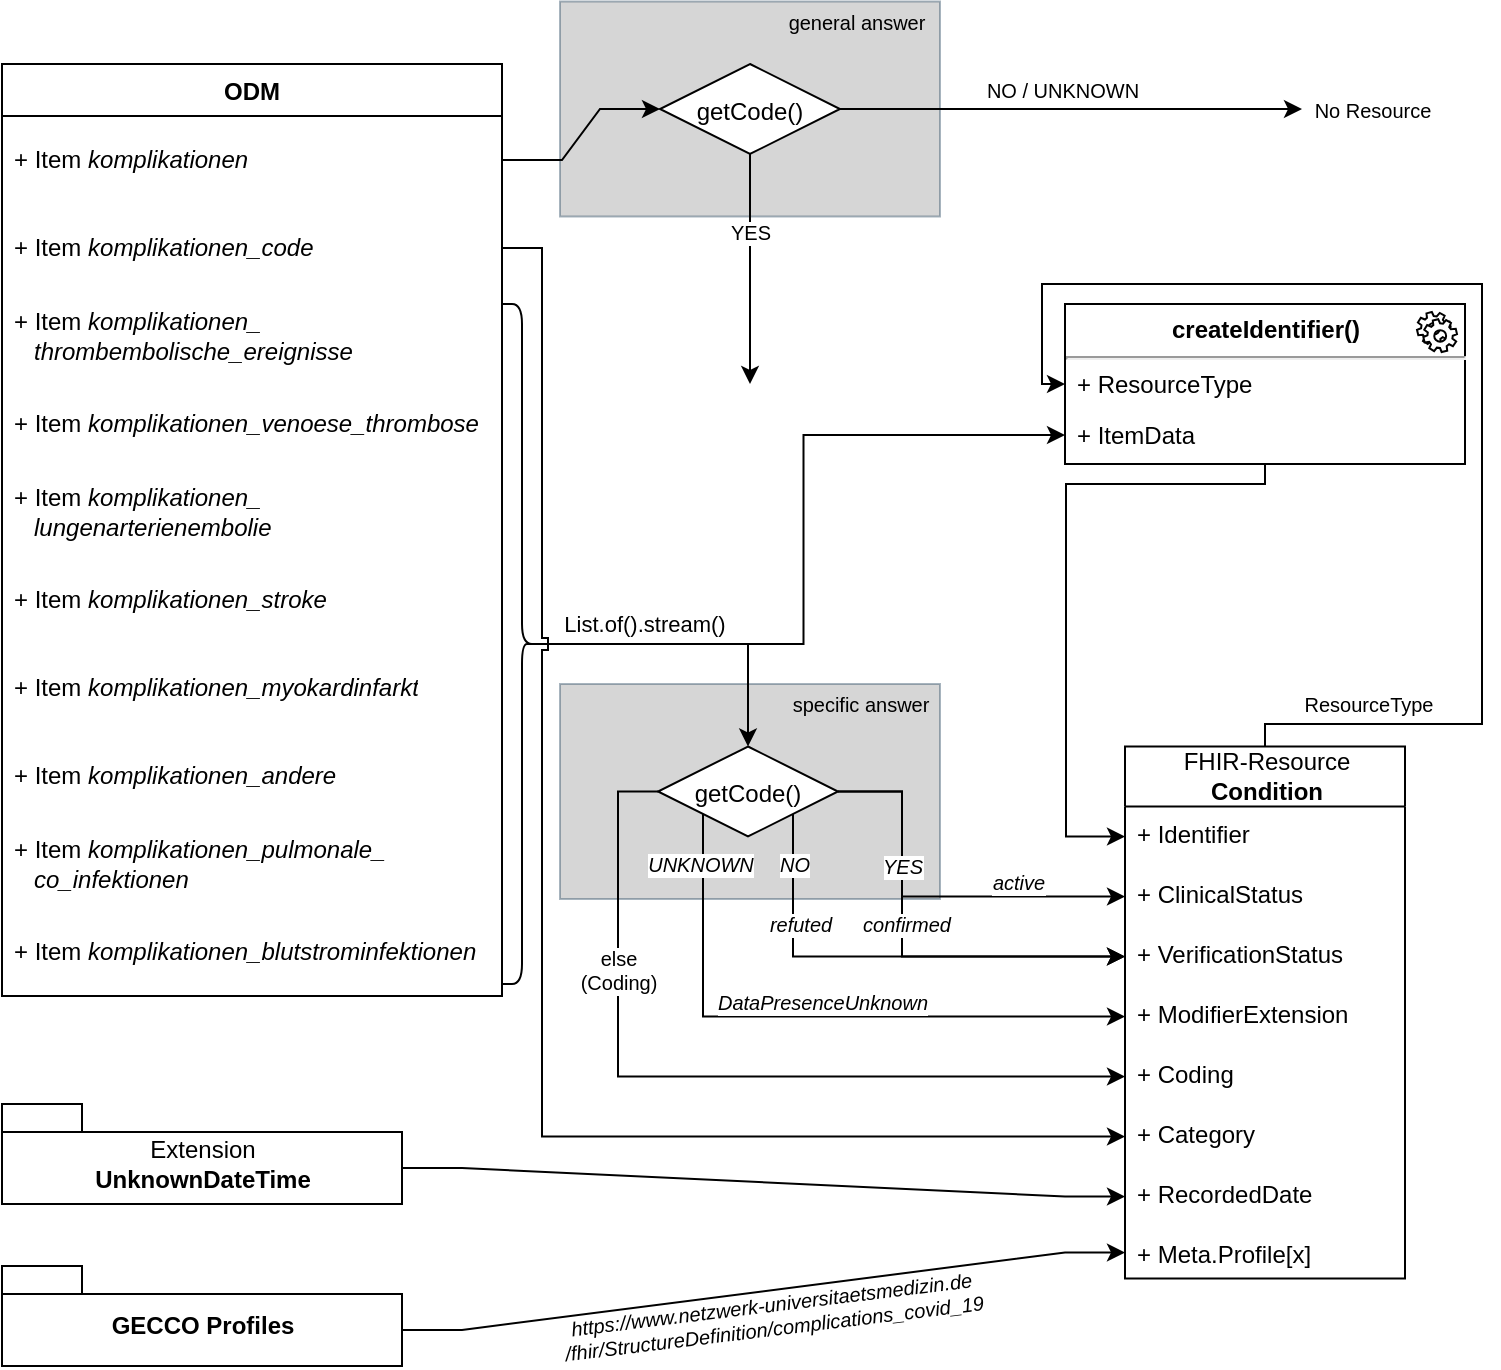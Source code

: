 <mxfile version="14.1.8" type="device"><diagram id="iyaxrp2BYqomliWlwEI3" name="Seite-1"><mxGraphModel dx="905" dy="672" grid="1" gridSize="10" guides="1" tooltips="1" connect="1" arrows="1" fold="0" page="1" pageScale="1" pageWidth="827" pageHeight="1169" math="0" shadow="0"><root><mxCell id="0"/><mxCell id="1" parent="0"/><mxCell id="uk_6TwyWs1eNdU_IP8UP-33" value="" style="group" parent="1" vertex="1" connectable="0"><mxGeometry x="319" y="350" width="190" height="107.5" as="geometry"/></mxCell><mxCell id="QgQMyGTvP6f6kV8Qcpw5-3" value="" style="rounded=0;whiteSpace=wrap;html=1;labelBackgroundColor=none;fontFamily=Helvetica;fontSize=10;noLabel=1;opacity=40;strokeColor=#23445d;fillColor=#999999;" parent="uk_6TwyWs1eNdU_IP8UP-33" vertex="1"><mxGeometry width="190" height="107.5" as="geometry"/></mxCell><mxCell id="QgQMyGTvP6f6kV8Qcpw5-4" value="specific answer" style="text;html=1;align=center;verticalAlign=middle;resizable=0;points=[];autosize=1;fontSize=10;fontFamily=Helvetica;fontColor=none;" parent="uk_6TwyWs1eNdU_IP8UP-33" vertex="1"><mxGeometry x="110" width="80" height="20" as="geometry"/></mxCell><mxCell id="inN6EH1Bo5AT8wFp5_ku-1" value="&lt;p style=&quot;margin: 0px ; margin-top: 6px ; text-align: center&quot;&gt;&lt;b&gt;createIdentifier()&lt;/b&gt;&lt;/p&gt;&lt;hr&gt;&lt;p style=&quot;margin: 0px ; margin-left: 8px&quot;&gt;&lt;span style=&quot;color: rgba(0 , 0 , 0 , 0) ; font-family: monospace ; font-size: 0px&quot;&gt;%3CmxGraphModel%3E%3Croot%3E%3CmxCell%20id%3D%220%22%2F%3E%3CmxCell%20id%3D%221%22%20parent%3D%220%22%2F%3E%3CmxCell%20id%3D%222%22%20value%3D%22%2B%20Id%22%20style%3D%22text%3BstrokeColor%3Dnone%3BfillColor%3Dnone%3Balign%3Dleft%3BverticalAlign%3Dtop%3BspacingLeft%3D4%3BspacingRight%3D4%3Boverflow%3Dhidden%3Brotatable%3D0%3Bpoints%3D%5B%5B0%2C0.5%5D%2C%5B1%2C0.5%5D%5D%3BportConstraint%3Deastwest%3B%22%20vertex%3D%221%22%20parent%3D%221%22%3E%3CmxGeometry%20x%3D%22520%22%20y%3D%22270%22%20width%3D%22140%22%20height%3D%2230%22%20as%3D%22geometry%22%2F%3E%3C%2FmxCell%3E%3CmxCell%20id%3D%223%22%20value%3D%22%2B%20Identifier%22%20style%3D%22text%3BstrokeColor%3Dnone%3BfillColor%3Dnone%3Balign%3Dleft%3BverticalAlign%3Dtop%3BspacingLeft%3D4%3BspacingRight%3D4%3Boverflow%3Dhidden%3Brotatable%3D0%3Bpoints%3D%5B%5B0%2C0.5%5D%2C%5B1%2C0.5%5D%5D%3BportConstraint%3Deastwest%3B%22%20vertex%3D%221%22%20parent%3D%221%22%3E%3CmxGeometry%20x%3D%22520%22%20y%3D%22300%22%20width%3D%22140%22%20height%3D%2230%22%20as%3D%22geometry%22%2F%3E%3C%2FmxCell%3E%3C%2Froot%3E%3C%2FmxGraphModel%3E&lt;/span&gt;&lt;br&gt;&lt;/p&gt;" style="align=left;overflow=fill;html=1;dropTarget=0;labelBorderColor=none;" parent="1" vertex="1"><mxGeometry x="571.5" y="160.0" width="200" height="80" as="geometry"/></mxCell><mxCell id="inN6EH1Bo5AT8wFp5_ku-2" value="" style="shape=mxgraph.bpmn.service_task;html=1;outlineConnect=0;fontFamily=Helvetica;fontSize=12;fontColor=#000000;align=center;strokeColor=#000000;fillColor=#ffffff;" parent="inN6EH1Bo5AT8wFp5_ku-1" vertex="1"><mxGeometry x="1" width="20" height="20" relative="1" as="geometry"><mxPoint x="-24" y="4" as="offset"/></mxGeometry></mxCell><mxCell id="inN6EH1Bo5AT8wFp5_ku-8" value="+ ResourceType" style="text;strokeColor=none;fillColor=none;align=left;verticalAlign=top;spacingLeft=4;spacingRight=4;overflow=hidden;rotatable=0;points=[[0,0.5],[1,0.5]];portConstraint=eastwest;" parent="1" vertex="1"><mxGeometry x="571.5" y="186.5" width="200" height="27" as="geometry"/></mxCell><mxCell id="inN6EH1Bo5AT8wFp5_ku-7" value="+ ItemData" style="text;strokeColor=none;fillColor=none;align=left;verticalAlign=top;spacingLeft=4;spacingRight=4;overflow=hidden;rotatable=0;points=[[0,0.5],[1,0.5]];portConstraint=eastwest;" parent="1" vertex="1"><mxGeometry x="571.5" y="212.0" width="200" height="27" as="geometry"/></mxCell><mxCell id="QgQMyGTvP6f6kV8Qcpw5-1" value="" style="rounded=0;whiteSpace=wrap;html=1;labelBackgroundColor=none;fontFamily=Helvetica;fontSize=10;noLabel=1;opacity=40;strokeColor=#23445d;fillColor=#999999;" parent="1" vertex="1"><mxGeometry x="319" y="8.75" width="190" height="107.5" as="geometry"/></mxCell><mxCell id="inN6EH1Bo5AT8wFp5_ku-5" style="edgeStyle=orthogonalEdgeStyle;rounded=0;orthogonalLoop=1;jettySize=auto;html=1;exitX=0.5;exitY=0;exitDx=0;exitDy=0;entryX=0;entryY=0.5;entryDx=0;entryDy=0;" parent="1" source="799P35jyVqVCuxSRQqy6-5" target="inN6EH1Bo5AT8wFp5_ku-8" edge="1"><mxGeometry relative="1" as="geometry"><mxPoint x="521.5" y="558.2" as="targetPoint"/><Array as="points"><mxPoint x="672" y="370"/><mxPoint x="780" y="370"/><mxPoint x="780" y="150"/><mxPoint x="560" y="150"/><mxPoint x="560" y="200"/></Array></mxGeometry></mxCell><mxCell id="inN6EH1Bo5AT8wFp5_ku-48" value="ResourceType" style="edgeLabel;html=1;align=center;verticalAlign=middle;resizable=0;points=[];fontSize=10;" parent="inN6EH1Bo5AT8wFp5_ku-5" vertex="1" connectable="0"><mxGeometry x="-0.886" y="-1" relative="1" as="geometry"><mxPoint x="26.83" y="-11" as="offset"/></mxGeometry></mxCell><mxCell id="799P35jyVqVCuxSRQqy6-5" value="&lt;span style=&quot;font-weight: normal&quot;&gt;FHIR-Resource&lt;/span&gt;&lt;br&gt;Condition" style="swimlane;fontStyle=1;childLayout=stackLayout;horizontal=1;startSize=30;fillColor=none;horizontalStack=0;resizeParent=1;resizeParentMax=0;resizeLast=0;collapsible=1;marginBottom=0;html=1;" parent="1" vertex="1"><mxGeometry x="601.5" y="381.25" width="140" height="266" as="geometry"/></mxCell><mxCell id="799P35jyVqVCuxSRQqy6-6" value="+ Identifier" style="text;strokeColor=none;fillColor=none;align=left;verticalAlign=top;spacingLeft=4;spacingRight=4;overflow=hidden;rotatable=0;points=[[0,0.5],[1,0.5]];portConstraint=eastwest;" parent="799P35jyVqVCuxSRQqy6-5" vertex="1"><mxGeometry y="30" width="140" height="30" as="geometry"/></mxCell><mxCell id="inN6EH1Bo5AT8wFp5_ku-42" value="+ ClinicalStatus" style="text;strokeColor=none;fillColor=none;align=left;verticalAlign=top;spacingLeft=4;spacingRight=4;overflow=hidden;rotatable=0;points=[[0,0.5],[1,0.5]];portConstraint=eastwest;" parent="799P35jyVqVCuxSRQqy6-5" vertex="1"><mxGeometry y="60" width="140" height="30" as="geometry"/></mxCell><mxCell id="inN6EH1Bo5AT8wFp5_ku-43" value="+ VerificationStatus" style="text;strokeColor=none;fillColor=none;align=left;verticalAlign=top;spacingLeft=4;spacingRight=4;overflow=hidden;rotatable=0;points=[[0,0.5],[1,0.5]];portConstraint=eastwest;" parent="799P35jyVqVCuxSRQqy6-5" vertex="1"><mxGeometry y="90" width="140" height="30" as="geometry"/></mxCell><mxCell id="inN6EH1Bo5AT8wFp5_ku-44" value="+ ModifierExtension" style="text;strokeColor=none;fillColor=none;align=left;verticalAlign=top;spacingLeft=4;spacingRight=4;overflow=hidden;rotatable=0;points=[[0,0.5],[1,0.5]];portConstraint=eastwest;" parent="799P35jyVqVCuxSRQqy6-5" vertex="1"><mxGeometry y="120" width="140" height="30" as="geometry"/></mxCell><mxCell id="inN6EH1Bo5AT8wFp5_ku-45" value="+ Coding" style="text;strokeColor=none;fillColor=none;align=left;verticalAlign=top;spacingLeft=4;spacingRight=4;overflow=hidden;rotatable=0;points=[[0,0.5],[1,0.5]];portConstraint=eastwest;" parent="799P35jyVqVCuxSRQqy6-5" vertex="1"><mxGeometry y="150" width="140" height="30" as="geometry"/></mxCell><mxCell id="inN6EH1Bo5AT8wFp5_ku-9" value="+ Category" style="text;strokeColor=none;fillColor=none;align=left;verticalAlign=top;spacingLeft=4;spacingRight=4;overflow=hidden;rotatable=0;points=[[0,0.5],[1,0.5]];portConstraint=eastwest;" parent="799P35jyVqVCuxSRQqy6-5" vertex="1"><mxGeometry y="180" width="140" height="30" as="geometry"/></mxCell><mxCell id="inN6EH1Bo5AT8wFp5_ku-15" value="+ RecordedDate" style="text;strokeColor=none;fillColor=none;align=left;verticalAlign=top;spacingLeft=4;spacingRight=4;overflow=hidden;rotatable=0;points=[[0,0.5],[1,0.5]];portConstraint=eastwest;" parent="799P35jyVqVCuxSRQqy6-5" vertex="1"><mxGeometry y="210" width="140" height="30" as="geometry"/></mxCell><mxCell id="799P35jyVqVCuxSRQqy6-8" value="+ Meta.Profile[x]" style="text;strokeColor=none;fillColor=none;align=left;verticalAlign=top;spacingLeft=4;spacingRight=4;overflow=hidden;rotatable=0;points=[[0,0.5],[1,0.5]];portConstraint=eastwest;" parent="799P35jyVqVCuxSRQqy6-5" vertex="1"><mxGeometry y="240" width="140" height="26" as="geometry"/></mxCell><mxCell id="799P35jyVqVCuxSRQqy6-14" value="ODM" style="swimlane;fontStyle=1;childLayout=stackLayout;horizontal=1;startSize=26;fillColor=none;horizontalStack=0;resizeParent=1;resizeParentMax=0;resizeLast=0;collapsible=1;marginBottom=0;" parent="1" vertex="1"><mxGeometry x="40" y="40" width="250" height="466" as="geometry"/></mxCell><mxCell id="799P35jyVqVCuxSRQqy6-15" value="+ Item&amp;nbsp;&lt;i&gt;komplikationen&lt;/i&gt;" style="text;strokeColor=none;fillColor=none;align=left;verticalAlign=middle;spacingLeft=4;spacingRight=4;overflow=hidden;rotatable=0;points=[[0,0.5],[1,0.5]];portConstraint=eastwest;fontStyle=0;whiteSpace=wrap;html=1;" parent="799P35jyVqVCuxSRQqy6-14" vertex="1"><mxGeometry y="26" width="250" height="44" as="geometry"/></mxCell><mxCell id="uk_6TwyWs1eNdU_IP8UP-11" value="+ Item&amp;nbsp;&lt;i&gt;komplikationen_code&lt;/i&gt;" style="text;strokeColor=none;fillColor=none;align=left;verticalAlign=middle;spacingLeft=4;spacingRight=4;overflow=hidden;rotatable=0;points=[[0,0.5],[1,0.5]];portConstraint=eastwest;fontStyle=0;whiteSpace=wrap;html=1;" parent="799P35jyVqVCuxSRQqy6-14" vertex="1"><mxGeometry y="70" width="250" height="44" as="geometry"/></mxCell><mxCell id="uk_6TwyWs1eNdU_IP8UP-1" value="+ Item &lt;i&gt;komplikationen_&lt;br&gt;&amp;nbsp; &amp;nbsp;thrombembolische_ereignisse&lt;/i&gt;" style="text;strokeColor=none;fillColor=none;align=left;verticalAlign=middle;spacingLeft=4;spacingRight=4;overflow=hidden;rotatable=0;points=[[0,0.5],[1,0.5]];portConstraint=eastwest;fontStyle=0;whiteSpace=wrap;html=1;" parent="799P35jyVqVCuxSRQqy6-14" vertex="1"><mxGeometry y="114" width="250" height="44" as="geometry"/></mxCell><mxCell id="uk_6TwyWs1eNdU_IP8UP-2" value="+ Item&amp;nbsp;&lt;i&gt;komplikationen_venoese_thrombose&lt;/i&gt;" style="text;strokeColor=none;fillColor=none;align=left;verticalAlign=middle;spacingLeft=4;spacingRight=4;overflow=hidden;rotatable=0;points=[[0,0.5],[1,0.5]];portConstraint=eastwest;fontStyle=0;whiteSpace=wrap;html=1;" parent="799P35jyVqVCuxSRQqy6-14" vertex="1"><mxGeometry y="158" width="250" height="44" as="geometry"/></mxCell><mxCell id="uk_6TwyWs1eNdU_IP8UP-3" value="+ Item&amp;nbsp;&lt;i&gt;komplikationen_&lt;br&gt;&amp;nbsp; &amp;nbsp;lungenarterienembolie&lt;/i&gt;" style="text;strokeColor=none;fillColor=none;align=left;verticalAlign=middle;spacingLeft=4;spacingRight=4;overflow=hidden;rotatable=0;points=[[0,0.5],[1,0.5]];portConstraint=eastwest;fontStyle=0;whiteSpace=wrap;html=1;" parent="799P35jyVqVCuxSRQqy6-14" vertex="1"><mxGeometry y="202" width="250" height="44" as="geometry"/></mxCell><mxCell id="uk_6TwyWs1eNdU_IP8UP-4" value="+ Item&amp;nbsp;&lt;i&gt;komplikationen_stroke&lt;/i&gt;" style="text;strokeColor=none;fillColor=none;align=left;verticalAlign=middle;spacingLeft=4;spacingRight=4;overflow=hidden;rotatable=0;points=[[0,0.5],[1,0.5]];portConstraint=eastwest;fontStyle=0;whiteSpace=wrap;html=1;" parent="799P35jyVqVCuxSRQqy6-14" vertex="1"><mxGeometry y="246" width="250" height="44" as="geometry"/></mxCell><mxCell id="uk_6TwyWs1eNdU_IP8UP-5" value="+ Item&amp;nbsp;&lt;i&gt;komplikationen_myokardinfarkt&lt;/i&gt;" style="text;strokeColor=none;fillColor=none;align=left;verticalAlign=middle;spacingLeft=4;spacingRight=4;overflow=hidden;rotatable=0;points=[[0,0.5],[1,0.5]];portConstraint=eastwest;fontStyle=0;whiteSpace=wrap;html=1;" parent="799P35jyVqVCuxSRQqy6-14" vertex="1"><mxGeometry y="290" width="250" height="44" as="geometry"/></mxCell><mxCell id="uk_6TwyWs1eNdU_IP8UP-6" value="+ Item&amp;nbsp;&lt;i&gt;komplikationen_andere&lt;/i&gt;" style="text;strokeColor=none;fillColor=none;align=left;verticalAlign=middle;spacingLeft=4;spacingRight=4;overflow=hidden;rotatable=0;points=[[0,0.5],[1,0.5]];portConstraint=eastwest;fontStyle=0;whiteSpace=wrap;html=1;" parent="799P35jyVqVCuxSRQqy6-14" vertex="1"><mxGeometry y="334" width="250" height="44" as="geometry"/></mxCell><mxCell id="uk_6TwyWs1eNdU_IP8UP-7" value="+ Item&amp;nbsp;&lt;i&gt;komplikationen_pulmonale_&lt;br&gt;&amp;nbsp; &amp;nbsp;co_infektionen&lt;/i&gt;" style="text;strokeColor=none;fillColor=none;align=left;verticalAlign=middle;spacingLeft=4;spacingRight=4;overflow=hidden;rotatable=0;points=[[0,0.5],[1,0.5]];portConstraint=eastwest;fontStyle=0;whiteSpace=wrap;html=1;" parent="799P35jyVqVCuxSRQqy6-14" vertex="1"><mxGeometry y="378" width="250" height="44" as="geometry"/></mxCell><mxCell id="uk_6TwyWs1eNdU_IP8UP-8" value="+ Item&amp;nbsp;&lt;i&gt;komplikationen_blutstrominfektionen&lt;/i&gt;" style="text;strokeColor=none;fillColor=none;align=left;verticalAlign=middle;spacingLeft=4;spacingRight=4;overflow=hidden;rotatable=0;points=[[0,0.5],[1,0.5]];portConstraint=eastwest;fontStyle=0;whiteSpace=wrap;html=1;" parent="799P35jyVqVCuxSRQqy6-14" vertex="1"><mxGeometry y="422" width="250" height="44" as="geometry"/></mxCell><mxCell id="inN6EH1Bo5AT8wFp5_ku-17" style="edgeStyle=entityRelationEdgeStyle;rounded=0;orthogonalLoop=1;jettySize=auto;html=1;exitX=0;exitY=0;exitDx=200;exitDy=32;exitPerimeter=0;" parent="1" source="799P35jyVqVCuxSRQqy6-33" target="inN6EH1Bo5AT8wFp5_ku-15" edge="1"><mxGeometry relative="1" as="geometry"/></mxCell><mxCell id="799P35jyVqVCuxSRQqy6-33" value="&lt;span style=&quot;font-weight: normal&quot;&gt;Extension&lt;/span&gt;&lt;br&gt;UnknownDateTime" style="shape=folder;fontStyle=1;spacingTop=10;tabWidth=40;tabHeight=14;tabPosition=left;html=1;" parent="1" vertex="1"><mxGeometry x="40" y="560" width="200" height="50" as="geometry"/></mxCell><mxCell id="799P35jyVqVCuxSRQqy6-47" style="edgeStyle=entityRelationEdgeStyle;rounded=0;orthogonalLoop=1;jettySize=auto;html=1;exitX=0;exitY=0;exitDx=200;exitDy=32;exitPerimeter=0;entryX=0;entryY=0.5;entryDx=0;entryDy=0;startArrow=none;startFill=0;endArrow=classic;endFill=1;fontStyle=2" parent="1" source="799P35jyVqVCuxSRQqy6-46" target="799P35jyVqVCuxSRQqy6-8" edge="1"><mxGeometry relative="1" as="geometry"/></mxCell><mxCell id="799P35jyVqVCuxSRQqy6-48" value="&lt;div&gt;&lt;font style=&quot;font-size: 10px&quot;&gt;&lt;span style=&quot;color: rgb(0 , 0 , 0) ; font-weight: 400 ; letter-spacing: normal ; text-align: center ; text-indent: 0px ; text-transform: none ; word-spacing: 0px ; display: inline ; float: none ; font-size: 10px&quot;&gt;https://www.netzwerk-universitaetsmedizin.de&lt;br&gt;&lt;/span&gt;&lt;/font&gt;&lt;font style=&quot;font-size: 10px&quot;&gt;&lt;span style=&quot;color: rgb(0 , 0 , 0) ; font-weight: 400 ; letter-spacing: normal ; text-align: center ; text-indent: 0px ; text-transform: none ; word-spacing: 0px ; display: inline ; float: none ; font-size: 10px&quot;&gt;/&lt;/span&gt;&lt;span style=&quot;color: rgb(0 , 0 , 0) ; font-weight: 400 ; letter-spacing: normal ; text-align: center ; text-indent: 0px ; text-transform: none ; word-spacing: 0px ; display: inline ; float: none ; font-size: 10px&quot;&gt;fhir/StructureDefinition/complications_covid_19&lt;/span&gt;&lt;/font&gt;&lt;/div&gt;" style="edgeLabel;html=1;align=center;verticalAlign=middle;resizable=0;points=[];fontSize=10;rotation=353;fontStyle=2;fontFamily=Helvetica;labelBackgroundColor=none;" parent="799P35jyVqVCuxSRQqy6-47" vertex="1" connectable="0"><mxGeometry x="-0.262" y="-1" relative="1" as="geometry"><mxPoint x="50.46" y="5.11" as="offset"/></mxGeometry></mxCell><mxCell id="799P35jyVqVCuxSRQqy6-46" value="GECCO Profiles" style="shape=folder;fontStyle=1;spacingTop=10;tabWidth=40;tabHeight=14;tabPosition=left;html=1;" parent="1" vertex="1"><mxGeometry x="40" y="641" width="200" height="50" as="geometry"/></mxCell><mxCell id="inN6EH1Bo5AT8wFp5_ku-13" style="edgeStyle=orthogonalEdgeStyle;rounded=0;orthogonalLoop=1;jettySize=auto;html=1;entryX=0;entryY=0.5;entryDx=0;entryDy=0;" parent="1" source="inN6EH1Bo5AT8wFp5_ku-1" target="799P35jyVqVCuxSRQqy6-6" edge="1"><mxGeometry relative="1" as="geometry"><Array as="points"><mxPoint x="671" y="250"/><mxPoint x="572" y="250"/><mxPoint x="572" y="426"/></Array></mxGeometry></mxCell><mxCell id="inN6EH1Bo5AT8wFp5_ku-32" style="rounded=0;orthogonalLoop=1;jettySize=auto;html=1;exitX=1;exitY=1;exitDx=0;exitDy=0;edgeStyle=orthogonalEdgeStyle;entryX=0;entryY=0.5;entryDx=0;entryDy=0;" parent="1" source="inN6EH1Bo5AT8wFp5_ku-28" target="inN6EH1Bo5AT8wFp5_ku-43" edge="1"><mxGeometry relative="1" as="geometry"><mxPoint x="468" y="601.25" as="targetPoint"/><mxPoint x="351" y="661.25" as="sourcePoint"/></mxGeometry></mxCell><mxCell id="inN6EH1Bo5AT8wFp5_ku-40" value="NO" style="edgeLabel;html=1;align=center;verticalAlign=middle;resizable=0;points=[];fontStyle=2;fontSize=10;" parent="inN6EH1Bo5AT8wFp5_ku-32" vertex="1" connectable="0"><mxGeometry x="-0.511" relative="1" as="geometry"><mxPoint y="-33" as="offset"/></mxGeometry></mxCell><mxCell id="inN6EH1Bo5AT8wFp5_ku-53" value="&lt;i style=&quot;font-size: 10px;&quot;&gt;refuted&lt;/i&gt;" style="edgeLabel;html=1;align=center;verticalAlign=middle;resizable=0;points=[];fontSize=10;" parent="inN6EH1Bo5AT8wFp5_ku-32" vertex="1" connectable="0"><mxGeometry x="-0.37" relative="1" as="geometry"><mxPoint y="-16.28" as="offset"/></mxGeometry></mxCell><mxCell id="inN6EH1Bo5AT8wFp5_ku-34" style="rounded=0;orthogonalLoop=1;jettySize=auto;html=1;exitX=0;exitY=1;exitDx=0;exitDy=0;edgeStyle=orthogonalEdgeStyle;" parent="1" source="inN6EH1Bo5AT8wFp5_ku-28" target="inN6EH1Bo5AT8wFp5_ku-44" edge="1"><mxGeometry relative="1" as="geometry"><mxPoint x="423" y="611.25" as="targetPoint"/><mxPoint x="271" y="581.25" as="sourcePoint"/></mxGeometry></mxCell><mxCell id="inN6EH1Bo5AT8wFp5_ku-41" value="UNKNOWN" style="edgeLabel;html=1;align=center;verticalAlign=middle;resizable=0;points=[];fontStyle=2;fontSize=10;" parent="inN6EH1Bo5AT8wFp5_ku-34" vertex="1" connectable="0"><mxGeometry x="-0.547" y="2" relative="1" as="geometry"><mxPoint x="-3.51" y="-45.67" as="offset"/></mxGeometry></mxCell><mxCell id="inN6EH1Bo5AT8wFp5_ku-54" value="DataPresenceUnknown" style="edgeLabel;html=1;align=center;verticalAlign=middle;resizable=0;points=[];fontStyle=2;fontSize=10;" parent="inN6EH1Bo5AT8wFp5_ku-34" vertex="1" connectable="0"><mxGeometry x="0.198" y="-1" relative="1" as="geometry"><mxPoint x="-26.14" y="-9.03" as="offset"/></mxGeometry></mxCell><mxCell id="inN6EH1Bo5AT8wFp5_ku-35" style="edgeStyle=orthogonalEdgeStyle;rounded=0;orthogonalLoop=1;jettySize=auto;html=1;exitX=0;exitY=0.5;exitDx=0;exitDy=0;entryX=0;entryY=0.5;entryDx=0;entryDy=0;" parent="1" source="inN6EH1Bo5AT8wFp5_ku-28" target="inN6EH1Bo5AT8wFp5_ku-45" edge="1"><mxGeometry relative="1" as="geometry"><mxPoint x="152" y="611.25" as="targetPoint"/><mxPoint x="141" y="533.75" as="sourcePoint"/></mxGeometry></mxCell><mxCell id="inN6EH1Bo5AT8wFp5_ku-38" value="else&lt;br style=&quot;font-size: 10px;&quot;&gt;(Coding)" style="edgeLabel;html=1;align=center;verticalAlign=middle;resizable=0;points=[];fontSize=10;" parent="inN6EH1Bo5AT8wFp5_ku-35" vertex="1" connectable="0"><mxGeometry x="-0.476" relative="1" as="geometry"><mxPoint as="offset"/></mxGeometry></mxCell><mxCell id="inN6EH1Bo5AT8wFp5_ku-36" style="edgeStyle=orthogonalEdgeStyle;rounded=0;orthogonalLoop=1;jettySize=auto;html=1;exitX=1;exitY=0.5;exitDx=0;exitDy=0;entryX=0;entryY=0.5;entryDx=0;entryDy=0;" parent="1" source="inN6EH1Bo5AT8wFp5_ku-28" target="inN6EH1Bo5AT8wFp5_ku-42" edge="1"><mxGeometry relative="1" as="geometry"><mxPoint x="490" y="561.25" as="targetPoint"/><Array as="points"><mxPoint x="490" y="404"/><mxPoint x="490" y="456"/></Array></mxGeometry></mxCell><mxCell id="inN6EH1Bo5AT8wFp5_ku-51" value="&lt;i style=&quot;font-size: 10px;&quot;&gt;active&lt;br style=&quot;font-size: 10px;&quot;&gt;&lt;/i&gt;" style="edgeLabel;html=1;align=center;verticalAlign=middle;resizable=0;points=[];fontSize=10;" parent="inN6EH1Bo5AT8wFp5_ku-36" vertex="1" connectable="0"><mxGeometry x="0.447" y="2" relative="1" as="geometry"><mxPoint x="0.62" y="-6" as="offset"/></mxGeometry></mxCell><mxCell id="inN6EH1Bo5AT8wFp5_ku-49" style="edgeStyle=orthogonalEdgeStyle;rounded=0;orthogonalLoop=1;jettySize=auto;html=1;exitX=1;exitY=0.5;exitDx=0;exitDy=0;entryX=0;entryY=0.5;entryDx=0;entryDy=0;" parent="1" source="inN6EH1Bo5AT8wFp5_ku-28" target="inN6EH1Bo5AT8wFp5_ku-43" edge="1"><mxGeometry relative="1" as="geometry"><Array as="points"><mxPoint x="490" y="404"/><mxPoint x="490" y="486"/></Array></mxGeometry></mxCell><mxCell id="inN6EH1Bo5AT8wFp5_ku-50" value="YES" style="edgeLabel;html=1;align=center;verticalAlign=middle;resizable=0;points=[];fontStyle=2;fontSize=10;" parent="inN6EH1Bo5AT8wFp5_ku-49" vertex="1" connectable="0"><mxGeometry x="-0.409" relative="1" as="geometry"><mxPoint y="1.53" as="offset"/></mxGeometry></mxCell><mxCell id="inN6EH1Bo5AT8wFp5_ku-52" value="&lt;i style=&quot;font-size: 10px;&quot;&gt;confirmed&lt;/i&gt;" style="edgeLabel;html=1;align=center;verticalAlign=middle;resizable=0;points=[];fontSize=10;" parent="inN6EH1Bo5AT8wFp5_ku-49" vertex="1" connectable="0"><mxGeometry x="0.039" y="1" relative="1" as="geometry"><mxPoint x="-1" y="-15.28" as="offset"/></mxGeometry></mxCell><mxCell id="inN6EH1Bo5AT8wFp5_ku-64" style="edgeStyle=orthogonalEdgeStyle;rounded=0;orthogonalLoop=1;jettySize=auto;html=1;exitX=1;exitY=0.5;exitDx=0;exitDy=0;fontFamily=Helvetica;fontSize=10;endArrow=classic;endFill=1;" parent="1" source="inN6EH1Bo5AT8wFp5_ku-62" target="inN6EH1Bo5AT8wFp5_ku-68" edge="1"><mxGeometry relative="1" as="geometry"><mxPoint x="680" y="88" as="targetPoint"/></mxGeometry></mxCell><mxCell id="inN6EH1Bo5AT8wFp5_ku-65" value="NO / UNKNOWN" style="edgeLabel;html=1;align=center;verticalAlign=middle;resizable=0;points=[];fontSize=10;fontFamily=Helvetica;" parent="inN6EH1Bo5AT8wFp5_ku-64" vertex="1" connectable="0"><mxGeometry x="-0.304" y="-1" relative="1" as="geometry"><mxPoint x="30.17" y="-11" as="offset"/></mxGeometry></mxCell><mxCell id="inN6EH1Bo5AT8wFp5_ku-70" value="YES" style="edgeStyle=orthogonalEdgeStyle;rounded=0;orthogonalLoop=1;jettySize=auto;html=1;exitX=0.5;exitY=1;exitDx=0;exitDy=0;endArrow=classic;endFill=1;fontFamily=Helvetica;fontSize=10;fontColor=#000000;" parent="1" source="inN6EH1Bo5AT8wFp5_ku-62" edge="1"><mxGeometry x="-0.333" relative="1" as="geometry"><mxPoint x="414" y="200" as="targetPoint"/><Array as="points"><mxPoint x="414" y="100"/><mxPoint x="414" y="100"/></Array><mxPoint as="offset"/></mxGeometry></mxCell><mxCell id="inN6EH1Bo5AT8wFp5_ku-62" value="&lt;p style=&quot;line-height: 100%&quot;&gt;getCode()&lt;/p&gt;" style="rhombus;whiteSpace=wrap;html=1;aspect=fixed;verticalAlign=middle;" parent="1" vertex="1"><mxGeometry x="369" y="40" width="90" height="45" as="geometry"/></mxCell><mxCell id="inN6EH1Bo5AT8wFp5_ku-63" style="edgeStyle=entityRelationEdgeStyle;rounded=0;orthogonalLoop=1;jettySize=auto;html=1;exitX=1;exitY=0.5;exitDx=0;exitDy=0;fontFamily=Helvetica;fontSize=10;" parent="1" source="799P35jyVqVCuxSRQqy6-15" target="inN6EH1Bo5AT8wFp5_ku-62" edge="1"><mxGeometry relative="1" as="geometry"/></mxCell><mxCell id="inN6EH1Bo5AT8wFp5_ku-68" value="No Resource" style="text;html=1;align=center;verticalAlign=middle;resizable=0;points=[];autosize=1;fontSize=10;fontFamily=Helvetica;fontColor=#000000;" parent="1" vertex="1"><mxGeometry x="690" y="52.5" width="70" height="20" as="geometry"/></mxCell><mxCell id="QgQMyGTvP6f6kV8Qcpw5-2" value="general answer" style="text;html=1;align=center;verticalAlign=middle;resizable=0;points=[];autosize=1;fontSize=10;fontFamily=Helvetica;fontColor=none;" parent="1" vertex="1"><mxGeometry x="426.5" y="8.75" width="80" height="20" as="geometry"/></mxCell><mxCell id="uk_6TwyWs1eNdU_IP8UP-29" style="edgeStyle=orthogonalEdgeStyle;rounded=0;orthogonalLoop=1;jettySize=auto;html=1;exitX=0.1;exitY=0.5;exitDx=0;exitDy=0;exitPerimeter=0;entryX=0.5;entryY=0;entryDx=0;entryDy=0;" parent="1" source="uk_6TwyWs1eNdU_IP8UP-28" target="inN6EH1Bo5AT8wFp5_ku-28" edge="1"><mxGeometry relative="1" as="geometry"/></mxCell><mxCell id="uk_6TwyWs1eNdU_IP8UP-30" value="List.of().stream()" style="edgeLabel;html=1;align=center;verticalAlign=middle;resizable=0;points=[];" parent="uk_6TwyWs1eNdU_IP8UP-29" vertex="1" connectable="0"><mxGeometry x="-0.471" relative="1" as="geometry"><mxPoint x="10.8" y="-10" as="offset"/></mxGeometry></mxCell><mxCell id="uk_6TwyWs1eNdU_IP8UP-31" style="edgeStyle=orthogonalEdgeStyle;rounded=0;orthogonalLoop=1;jettySize=auto;html=1;exitX=0.1;exitY=0.5;exitDx=0;exitDy=0;exitPerimeter=0;entryX=0;entryY=0.5;entryDx=0;entryDy=0;" parent="1" source="uk_6TwyWs1eNdU_IP8UP-28" target="inN6EH1Bo5AT8wFp5_ku-7" edge="1"><mxGeometry relative="1" as="geometry"/></mxCell><mxCell id="uk_6TwyWs1eNdU_IP8UP-28" value="" style="shape=curlyBracket;whiteSpace=wrap;html=1;rounded=1;flipV=0;flipH=1;" parent="1" vertex="1"><mxGeometry x="290" y="160" width="20" height="340" as="geometry"/></mxCell><mxCell id="inN6EH1Bo5AT8wFp5_ku-28" value="&lt;p style=&quot;line-height: 100%&quot;&gt;getCode()&lt;/p&gt;" style="rhombus;whiteSpace=wrap;html=1;aspect=fixed;verticalAlign=middle;" parent="1" vertex="1"><mxGeometry x="368" y="381.25" width="90" height="45" as="geometry"/></mxCell><mxCell id="uk_6TwyWs1eNdU_IP8UP-34" style="edgeStyle=orthogonalEdgeStyle;rounded=0;orthogonalLoop=1;jettySize=auto;html=1;exitX=1;exitY=0.5;exitDx=0;exitDy=0;entryX=0;entryY=0.5;entryDx=0;entryDy=0;jumpStyle=sharp;" parent="1" source="uk_6TwyWs1eNdU_IP8UP-11" target="inN6EH1Bo5AT8wFp5_ku-9" edge="1"><mxGeometry relative="1" as="geometry"><Array as="points"><mxPoint x="310" y="132"/><mxPoint x="310" y="576"/></Array></mxGeometry></mxCell></root></mxGraphModel></diagram></mxfile>